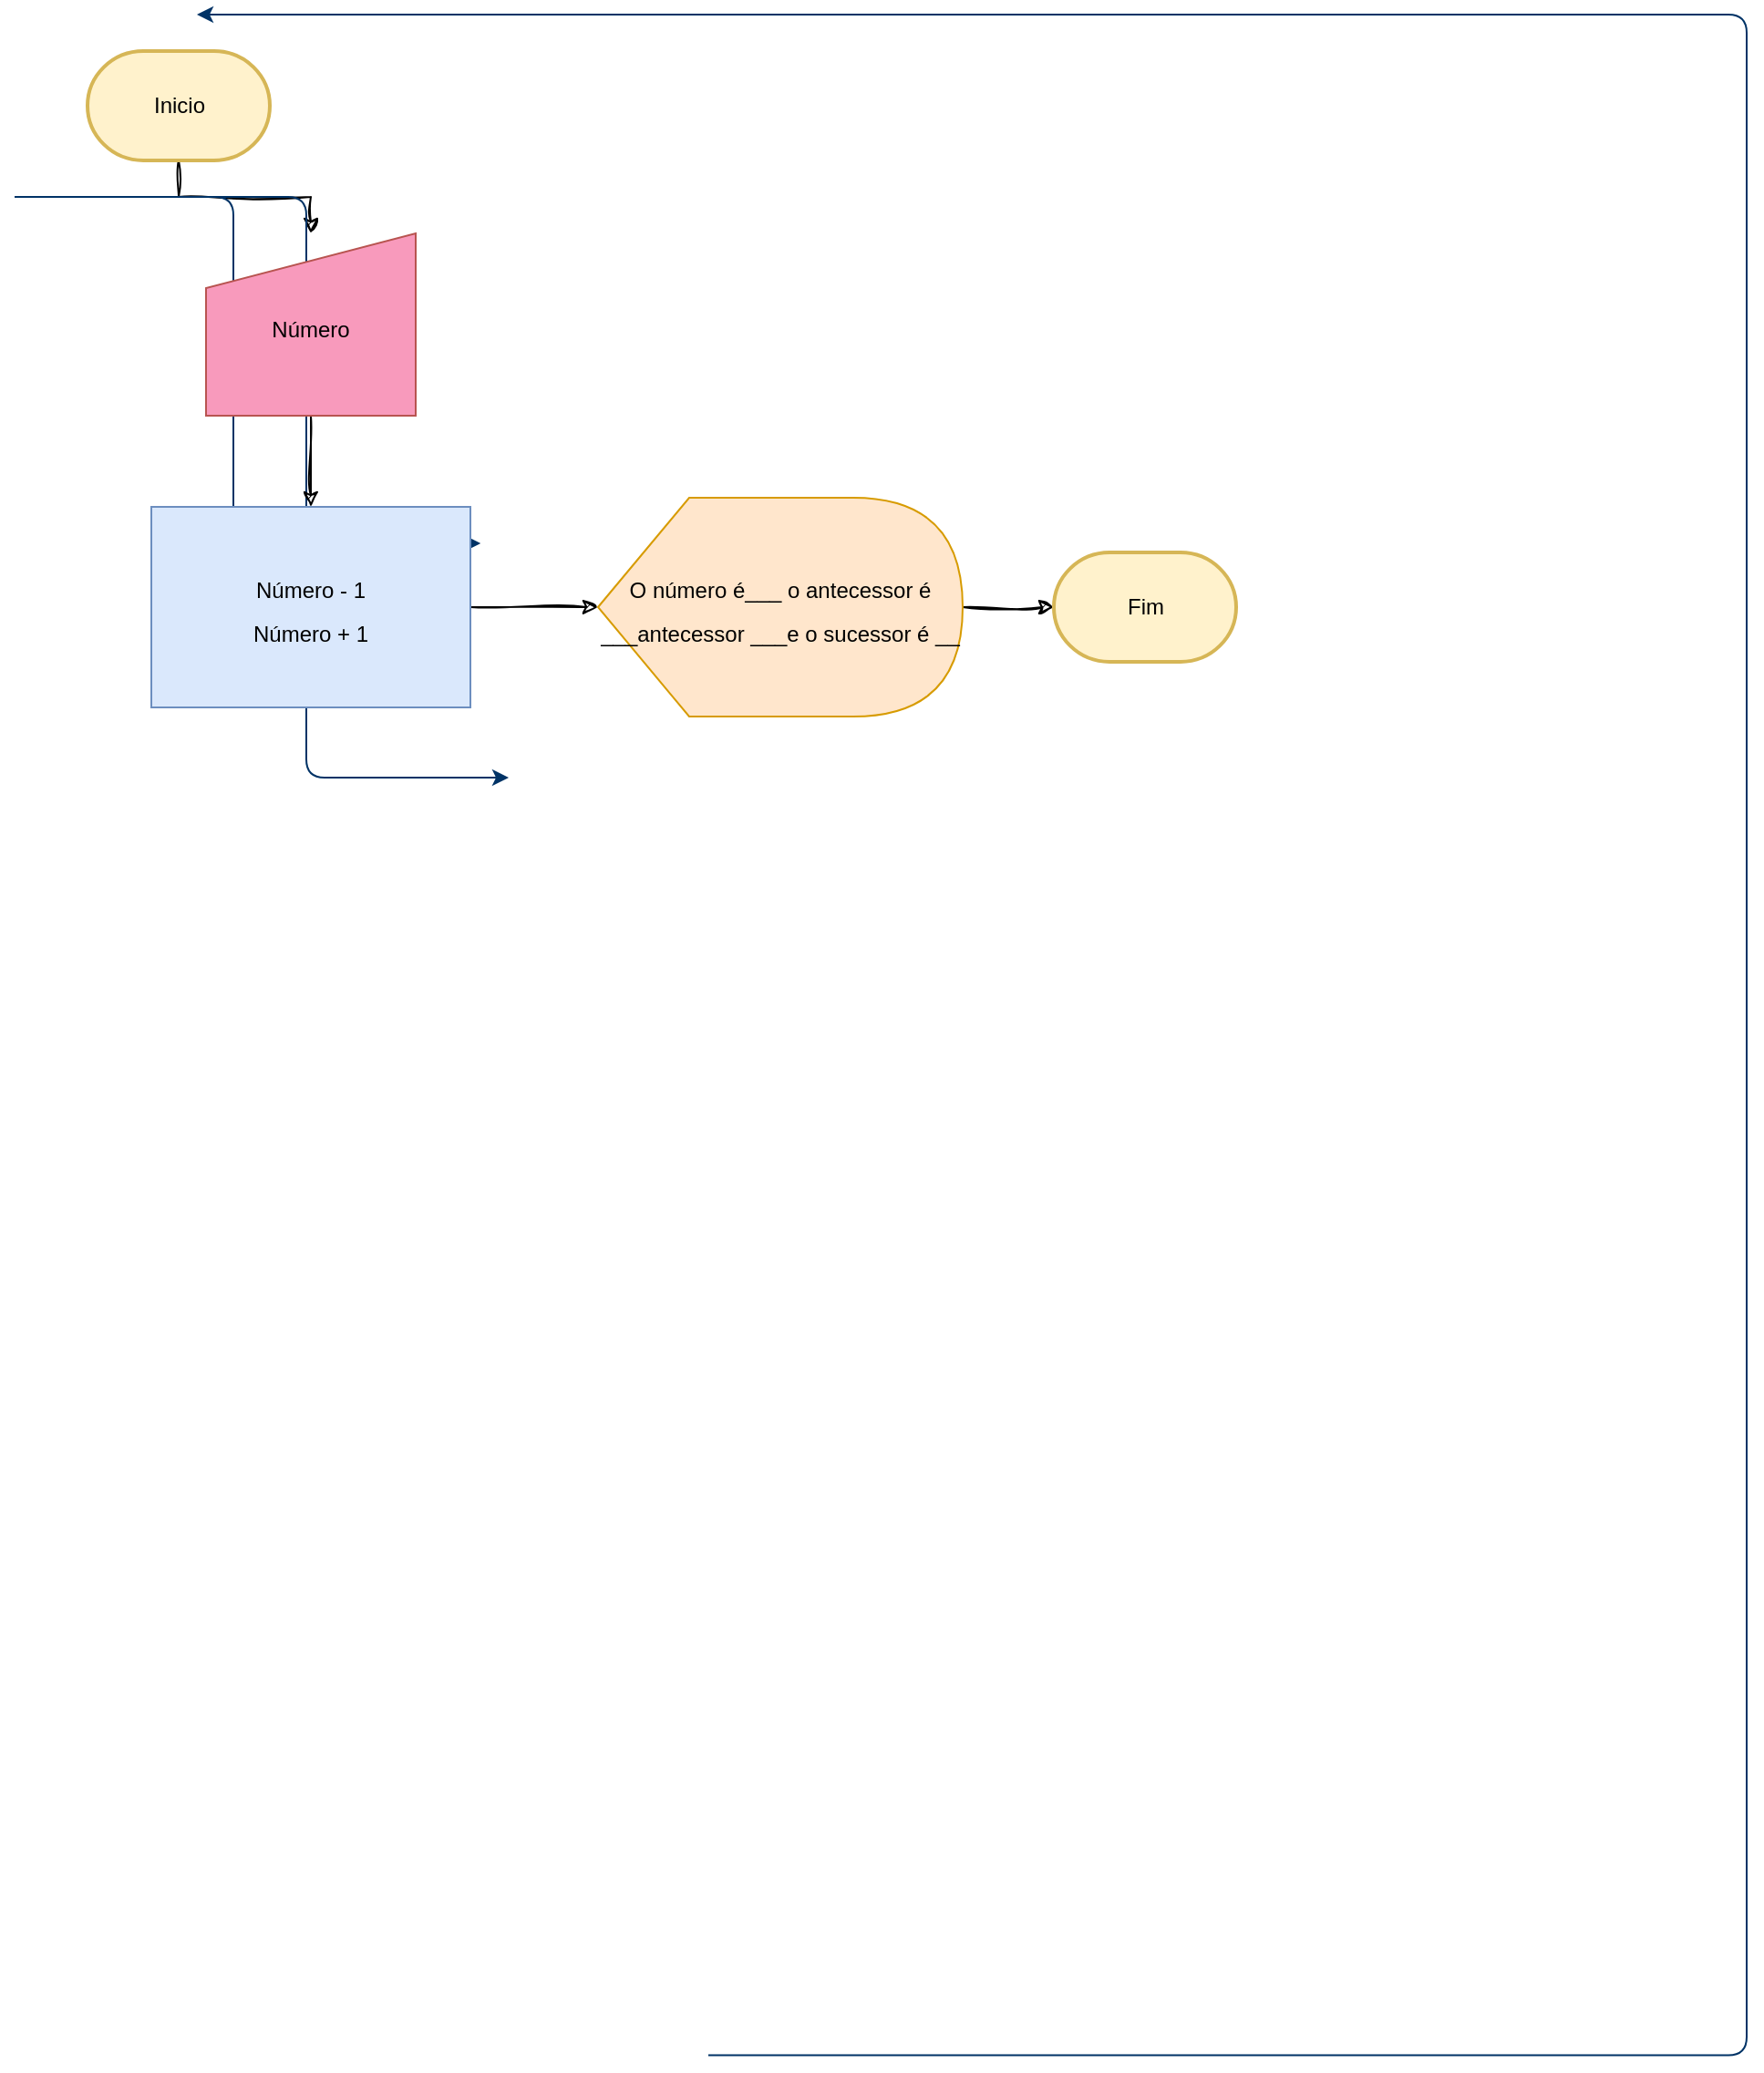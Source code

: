<mxfile version="21.7.1" type="github">
  <diagram id="6a731a19-8d31-9384-78a2-239565b7b9f0" name="Page-1">
    <mxGraphModel dx="1434" dy="790" grid="1" gridSize="10" guides="1" tooltips="1" connect="1" arrows="1" fold="1" page="1" pageScale="1" pageWidth="1169" pageHeight="827" background="none" math="0" shadow="0">
      <root>
        <mxCell id="0" />
        <mxCell id="1" parent="0" />
        <mxCell id="xgfZ8zWA_mBnXYMlDhri-58" value="" style="edgeStyle=orthogonalEdgeStyle;rounded=0;sketch=1;hachureGap=4;jiggle=2;curveFitting=1;orthogonalLoop=1;jettySize=auto;html=1;fontFamily=Architects Daughter;fontSource=https%3A%2F%2Ffonts.googleapis.com%2Fcss%3Ffamily%3DArchitects%2BDaughter;fontSize=16;" edge="1" parent="1" source="2" target="xgfZ8zWA_mBnXYMlDhri-57">
          <mxGeometry relative="1" as="geometry" />
        </mxCell>
        <mxCell id="2" value="Inicio" style="shape=mxgraph.flowchart.terminator;strokeWidth=2;gradientDirection=north;fontStyle=0;html=1;fillColor=#fff2cc;strokeColor=#d6b656;" parent="1" vertex="1">
          <mxGeometry x="40" y="20" width="100" height="60" as="geometry" />
        </mxCell>
        <mxCell id="26" value="" style="edgeStyle=elbowEdgeStyle;elbow=horizontal;exitX=0;exitY=0.5;exitPerimeter=0;entryX=0;entryY=0.5;entryPerimeter=0;fontStyle=1;strokeColor=#003366;strokeWidth=1;html=1;" parent="1" source="28" edge="1">
          <mxGeometry width="100" height="100" as="geometry">
            <mxPoint y="100" as="sourcePoint" />
            <mxPoint x="271" y="418.5" as="targetPoint" />
            <Array as="points">
              <mxPoint x="160" y="850" />
            </Array>
          </mxGeometry>
        </mxCell>
        <mxCell id="45" value="" style="edgeStyle=elbowEdgeStyle;elbow=horizontal;exitX=1;exitY=0.5;exitPerimeter=0;entryX=0.905;entryY=0.5;entryPerimeter=0;fontStyle=1;strokeColor=#003366;strokeWidth=1;html=1;" parent="1" target="34" edge="1">
          <mxGeometry width="100" height="100" as="geometry">
            <mxPoint x="380.5" y="1119.25" as="sourcePoint" />
            <mxPoint x="100" as="targetPoint" />
            <Array as="points">
              <mxPoint x="950" y="1320" />
            </Array>
          </mxGeometry>
        </mxCell>
        <mxCell id="54" value="" style="edgeStyle=elbowEdgeStyle;elbow=horizontal;exitX=0;exitY=0.5;exitPerimeter=0;entryX=0.095;entryY=0.5;entryPerimeter=0;fontStyle=1;strokeColor=#003366;strokeWidth=1;html=1;" parent="1" source="37" edge="1">
          <mxGeometry width="100" height="100" as="geometry">
            <mxPoint y="100" as="sourcePoint" />
            <mxPoint x="255.605" y="290" as="targetPoint" />
            <Array as="points">
              <mxPoint x="120" y="970" />
            </Array>
          </mxGeometry>
        </mxCell>
        <mxCell id="xgfZ8zWA_mBnXYMlDhri-60" value="" style="edgeStyle=orthogonalEdgeStyle;rounded=0;sketch=1;hachureGap=4;jiggle=2;curveFitting=1;orthogonalLoop=1;jettySize=auto;html=1;fontFamily=Architects Daughter;fontSource=https%3A%2F%2Ffonts.googleapis.com%2Fcss%3Ffamily%3DArchitects%2BDaughter;fontSize=16;" edge="1" parent="1" source="xgfZ8zWA_mBnXYMlDhri-57" target="xgfZ8zWA_mBnXYMlDhri-59">
          <mxGeometry relative="1" as="geometry" />
        </mxCell>
        <mxCell id="xgfZ8zWA_mBnXYMlDhri-57" value="&lt;font face=&quot;Helvetica&quot; style=&quot;font-size: 12px;&quot;&gt;Número&lt;/font&gt;" style="shape=manualInput;whiteSpace=wrap;html=1;hachureGap=4;fontFamily=Architects Daughter;fontSource=https%3A%2F%2Ffonts.googleapis.com%2Fcss%3Ffamily%3DArchitects%2BDaughter;fontSize=20;fillColor=#F89ABC;strokeColor=#b85450;" vertex="1" parent="1">
          <mxGeometry x="105" y="120" width="115" height="100" as="geometry" />
        </mxCell>
        <mxCell id="xgfZ8zWA_mBnXYMlDhri-62" value="" style="edgeStyle=orthogonalEdgeStyle;rounded=0;sketch=1;hachureGap=4;jiggle=2;curveFitting=1;orthogonalLoop=1;jettySize=auto;html=1;fontFamily=Architects Daughter;fontSource=https%3A%2F%2Ffonts.googleapis.com%2Fcss%3Ffamily%3DArchitects%2BDaughter;fontSize=16;" edge="1" parent="1" source="xgfZ8zWA_mBnXYMlDhri-59" target="xgfZ8zWA_mBnXYMlDhri-61">
          <mxGeometry relative="1" as="geometry" />
        </mxCell>
        <mxCell id="xgfZ8zWA_mBnXYMlDhri-59" value="&lt;font style=&quot;font-size: 12px;&quot; face=&quot;Helvetica&quot;&gt;Número - 1&lt;br&gt;Número + 1&lt;br&gt;&lt;/font&gt;" style="whiteSpace=wrap;html=1;fontSize=20;fontFamily=Architects Daughter;hachureGap=4;fontSource=https%3A%2F%2Ffonts.googleapis.com%2Fcss%3Ffamily%3DArchitects%2BDaughter;fillColor=#dae8fc;strokeColor=#6c8ebf;" vertex="1" parent="1">
          <mxGeometry x="75" y="270" width="175" height="110" as="geometry" />
        </mxCell>
        <mxCell id="xgfZ8zWA_mBnXYMlDhri-64" value="" style="edgeStyle=orthogonalEdgeStyle;rounded=0;sketch=1;hachureGap=4;jiggle=2;curveFitting=1;orthogonalLoop=1;jettySize=auto;html=1;fontFamily=Architects Daughter;fontSource=https%3A%2F%2Ffonts.googleapis.com%2Fcss%3Ffamily%3DArchitects%2BDaughter;fontSize=16;" edge="1" parent="1" source="xgfZ8zWA_mBnXYMlDhri-61" target="xgfZ8zWA_mBnXYMlDhri-63">
          <mxGeometry relative="1" as="geometry" />
        </mxCell>
        <mxCell id="xgfZ8zWA_mBnXYMlDhri-61" value="&lt;font style=&quot;font-size: 12px;&quot; face=&quot;Helvetica&quot;&gt;O número é___ o antecessor é ___antecessor ___e o sucessor é __&lt;/font&gt;" style="shape=display;whiteSpace=wrap;html=1;hachureGap=4;fontFamily=Architects Daughter;fontSource=https%3A%2F%2Ffonts.googleapis.com%2Fcss%3Ffamily%3DArchitects%2BDaughter;fontSize=20;fillColor=#ffe6cc;strokeColor=#d79b00;" vertex="1" parent="1">
          <mxGeometry x="320" y="265" width="200" height="120" as="geometry" />
        </mxCell>
        <mxCell id="xgfZ8zWA_mBnXYMlDhri-63" value="Fim" style="shape=mxgraph.flowchart.terminator;strokeWidth=2;gradientDirection=north;fontStyle=0;html=1;fillColor=#fff2cc;strokeColor=#d6b656;" vertex="1" parent="1">
          <mxGeometry x="570" y="295" width="100" height="60" as="geometry" />
        </mxCell>
      </root>
    </mxGraphModel>
  </diagram>
</mxfile>
